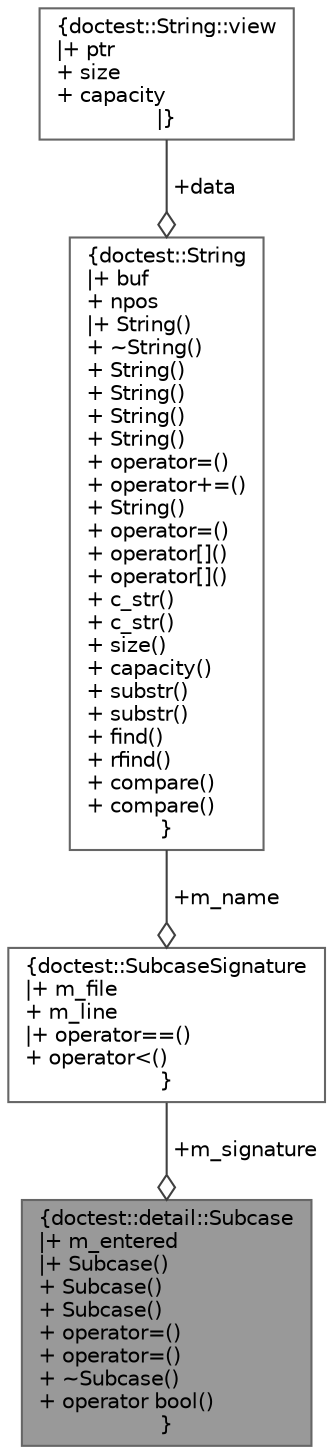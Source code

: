 digraph "doctest::detail::Subcase"
{
 // LATEX_PDF_SIZE
  bgcolor="transparent";
  edge [fontname=Helvetica,fontsize=10,labelfontname=Helvetica,labelfontsize=10];
  node [fontname=Helvetica,fontsize=10,shape=box,height=0.2,width=0.4];
  Node1 [label="{doctest::detail::Subcase\n|+ m_entered\l|+ Subcase()\l+ Subcase()\l+ Subcase()\l+ operator=()\l+ operator=()\l+ ~Subcase()\l+ operator bool()\l}",height=0.2,width=0.4,color="gray40", fillcolor="grey60", style="filled", fontcolor="black",tooltip=" "];
  Node2 -> Node1 [color="grey25",style="solid",label=" +m_signature" ,arrowhead="odiamond"];
  Node2 [label="{doctest::SubcaseSignature\n|+ m_file\l+ m_line\l|+ operator==()\l+ operator\<()\l}",height=0.2,width=0.4,color="gray40", fillcolor="white", style="filled",URL="$structdoctest_1_1_subcase_signature.html",tooltip=" "];
  Node3 -> Node2 [color="grey25",style="solid",label=" +m_name" ,arrowhead="odiamond"];
  Node3 [label="{doctest::String\n|+ buf\l+ npos\l|+ String()\l+ ~String()\l+ String()\l+ String()\l+ String()\l+ String()\l+ operator=()\l+ operator+=()\l+ String()\l+ operator=()\l+ operator[]()\l+ operator[]()\l+ c_str()\l+ c_str()\l+ size()\l+ capacity()\l+ substr()\l+ substr()\l+ find()\l+ rfind()\l+ compare()\l+ compare()\l}",height=0.2,width=0.4,color="gray40", fillcolor="white", style="filled",URL="$classdoctest_1_1_string.html",tooltip=" "];
  Node4 -> Node3 [color="grey25",style="solid",label=" +data" ,arrowhead="odiamond"];
  Node4 [label="{doctest::String::view\n|+ ptr\l+ size\l+ capacity\l|}",height=0.2,width=0.4,color="gray40", fillcolor="white", style="filled",tooltip=" "];
}
